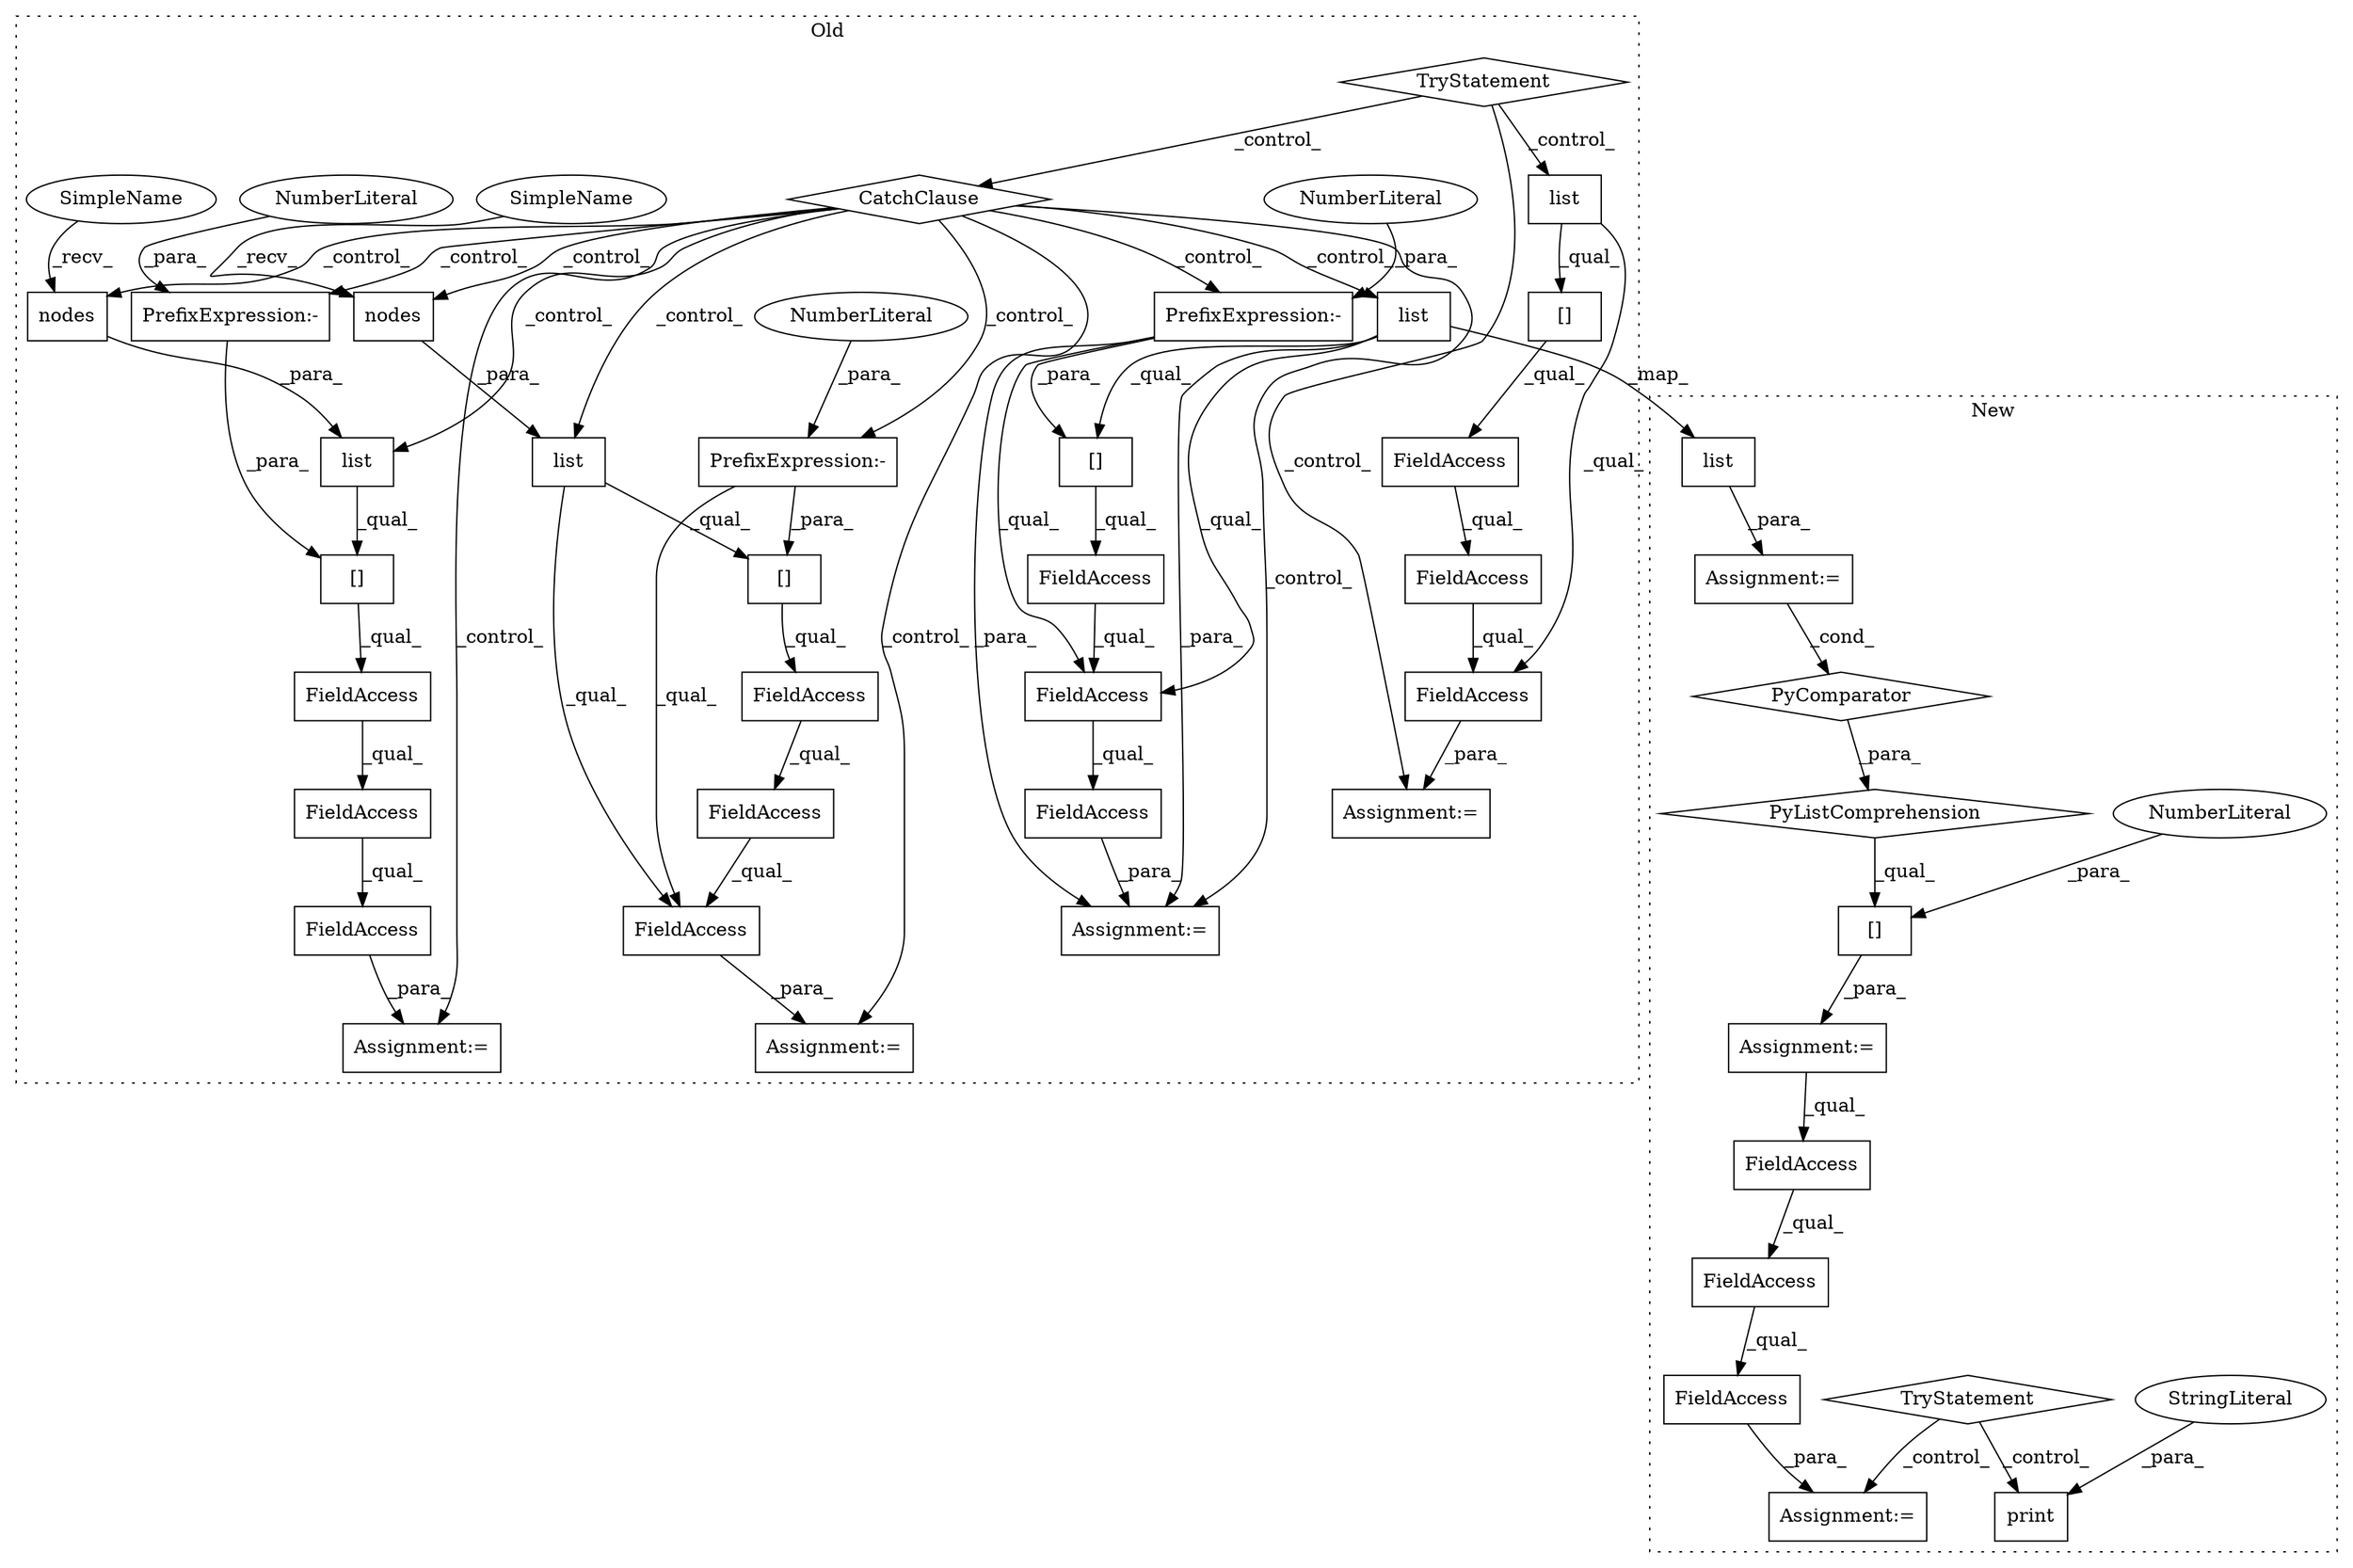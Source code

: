 digraph G {
subgraph cluster0 {
1 [label="list" a="32" s="18359,18375" l="5,1" shape="box"];
3 [label="Assignment:=" a="7" s="18358" l="1" shape="box"];
5 [label="FieldAccess" a="22" s="18359" l="45" shape="box"];
6 [label="[]" a="2" s="18359,18379" l="18,1" shape="box"];
7 [label="nodes" a="32" s="18368" l="7" shape="box"];
9 [label="TryStatement" a="54" s="17938" l="4" shape="diamond"];
10 [label="nodes" a="32" s="18198" l="7" shape="box"];
11 [label="[]" a="2" s="18189,18209" l="18,1" shape="box"];
12 [label="FieldAccess" a="22" s="18359" l="36" shape="box"];
13 [label="FieldAccess" a="22" s="18189" l="36" shape="box"];
14 [label="FieldAccess" a="22" s="18189" l="28" shape="box"];
15 [label="FieldAccess" a="22" s="18189" l="45" shape="box"];
16 [label="FieldAccess" a="22" s="18359" l="28" shape="box"];
17 [label="list" a="32" s="18189,18205" l="5,1" shape="box"];
18 [label="CatchClause" a="12" s="18065,18102" l="11,2" shape="diamond"];
19 [label="list" a="32" s="17954,17970" l="5,1" shape="box"];
20 [label="[]" a="2" s="17954,17974" l="18,1" shape="box"];
21 [label="FieldAccess" a="22" s="17954" l="36" shape="box"];
22 [label="FieldAccess" a="22" s="17954" l="28" shape="box"];
23 [label="FieldAccess" a="22" s="17954" l="40" shape="box"];
32 [label="list" a="32" s="18130,18146" l="5,1" shape="box"];
33 [label="[]" a="2" s="18130,18150" l="18,1" shape="box"];
34 [label="FieldAccess" a="22" s="18130" l="40" shape="box"];
35 [label="FieldAccess" a="22" s="18130" l="28" shape="box"];
36 [label="FieldAccess" a="22" s="18130" l="36" shape="box"];
37 [label="Assignment:=" a="7" s="18188" l="1" shape="box"];
38 [label="Assignment:=" a="7" s="18129" l="1" shape="box"];
40 [label="Assignment:=" a="7" s="17953" l="1" shape="box"];
42 [label="PrefixExpression:-" a="38" s="18377" l="1" shape="box"];
43 [label="NumberLiteral" a="34" s="18378" l="1" shape="ellipse"];
44 [label="PrefixExpression:-" a="38" s="18148" l="1" shape="box"];
45 [label="NumberLiteral" a="34" s="18149" l="1" shape="ellipse"];
46 [label="PrefixExpression:-" a="38" s="18207" l="1" shape="box"];
47 [label="NumberLiteral" a="34" s="18208" l="1" shape="ellipse"];
49 [label="SimpleName" a="42" s="18194" l="3" shape="ellipse"];
50 [label="SimpleName" a="42" s="18364" l="3" shape="ellipse"];
label = "Old";
style="dotted";
}
subgraph cluster1 {
2 [label="print" a="32" s="18463,18487" l="6,1" shape="box"];
4 [label="StringLiteral" a="45" s="18469" l="18" shape="ellipse"];
8 [label="TryStatement" a="54" s="18315" l="4" shape="diamond"];
24 [label="Assignment:=" a="7" s="18374" l="1" shape="box"];
25 [label="PyComparator" a="113" s="18035" l="269" shape="diamond"];
26 [label="[]" a="2" s="17969,18308" l="338,1" shape="box"];
27 [label="NumberLiteral" a="34" s="18307" l="1" shape="ellipse"];
28 [label="FieldAccess" a="22" s="18375" l="15" shape="box"];
29 [label="FieldAccess" a="22" s="18375" l="32" shape="box"];
30 [label="FieldAccess" a="22" s="18375" l="23" shape="box"];
31 [label="list" a="32" s="18042,18058" l="5,1" shape="box"];
39 [label="Assignment:=" a="7" s="18035" l="269" shape="box"];
41 [label="Assignment:=" a="7" s="17964" l="5" shape="box"];
48 [label="PyListComprehension" a="109" s="17976" l="336" shape="diamond"];
label = "New";
style="dotted";
}
1 -> 6 [label="_qual_"];
4 -> 2 [label="_para_"];
5 -> 3 [label="_para_"];
6 -> 16 [label="_qual_"];
7 -> 1 [label="_para_"];
8 -> 2 [label="_control_"];
8 -> 24 [label="_control_"];
9 -> 18 [label="_control_"];
9 -> 40 [label="_control_"];
9 -> 19 [label="_control_"];
10 -> 17 [label="_para_"];
11 -> 14 [label="_qual_"];
12 -> 5 [label="_qual_"];
13 -> 15 [label="_qual_"];
14 -> 13 [label="_qual_"];
15 -> 37 [label="_para_"];
16 -> 12 [label="_qual_"];
17 -> 11 [label="_qual_"];
17 -> 15 [label="_qual_"];
18 -> 17 [label="_control_"];
18 -> 37 [label="_control_"];
18 -> 44 [label="_control_"];
18 -> 46 [label="_control_"];
18 -> 10 [label="_control_"];
18 -> 1 [label="_control_"];
18 -> 7 [label="_control_"];
18 -> 38 [label="_control_"];
18 -> 42 [label="_control_"];
18 -> 3 [label="_control_"];
18 -> 32 [label="_control_"];
19 -> 23 [label="_qual_"];
19 -> 20 [label="_qual_"];
20 -> 22 [label="_qual_"];
21 -> 23 [label="_qual_"];
22 -> 21 [label="_qual_"];
23 -> 40 [label="_para_"];
25 -> 48 [label="_para_"];
26 -> 41 [label="_para_"];
27 -> 26 [label="_para_"];
28 -> 30 [label="_qual_"];
29 -> 24 [label="_para_"];
30 -> 29 [label="_qual_"];
31 -> 39 [label="_para_"];
32 -> 31 [label="_map_"];
32 -> 38 [label="_para_"];
32 -> 33 [label="_qual_"];
32 -> 36 [label="_qual_"];
33 -> 35 [label="_qual_"];
34 -> 38 [label="_para_"];
35 -> 36 [label="_qual_"];
36 -> 34 [label="_qual_"];
39 -> 25 [label="_cond_"];
41 -> 28 [label="_qual_"];
42 -> 6 [label="_para_"];
43 -> 42 [label="_para_"];
44 -> 33 [label="_para_"];
44 -> 36 [label="_qual_"];
44 -> 38 [label="_para_"];
45 -> 44 [label="_para_"];
46 -> 11 [label="_para_"];
46 -> 15 [label="_qual_"];
47 -> 46 [label="_para_"];
48 -> 26 [label="_qual_"];
49 -> 10 [label="_recv_"];
50 -> 7 [label="_recv_"];
}